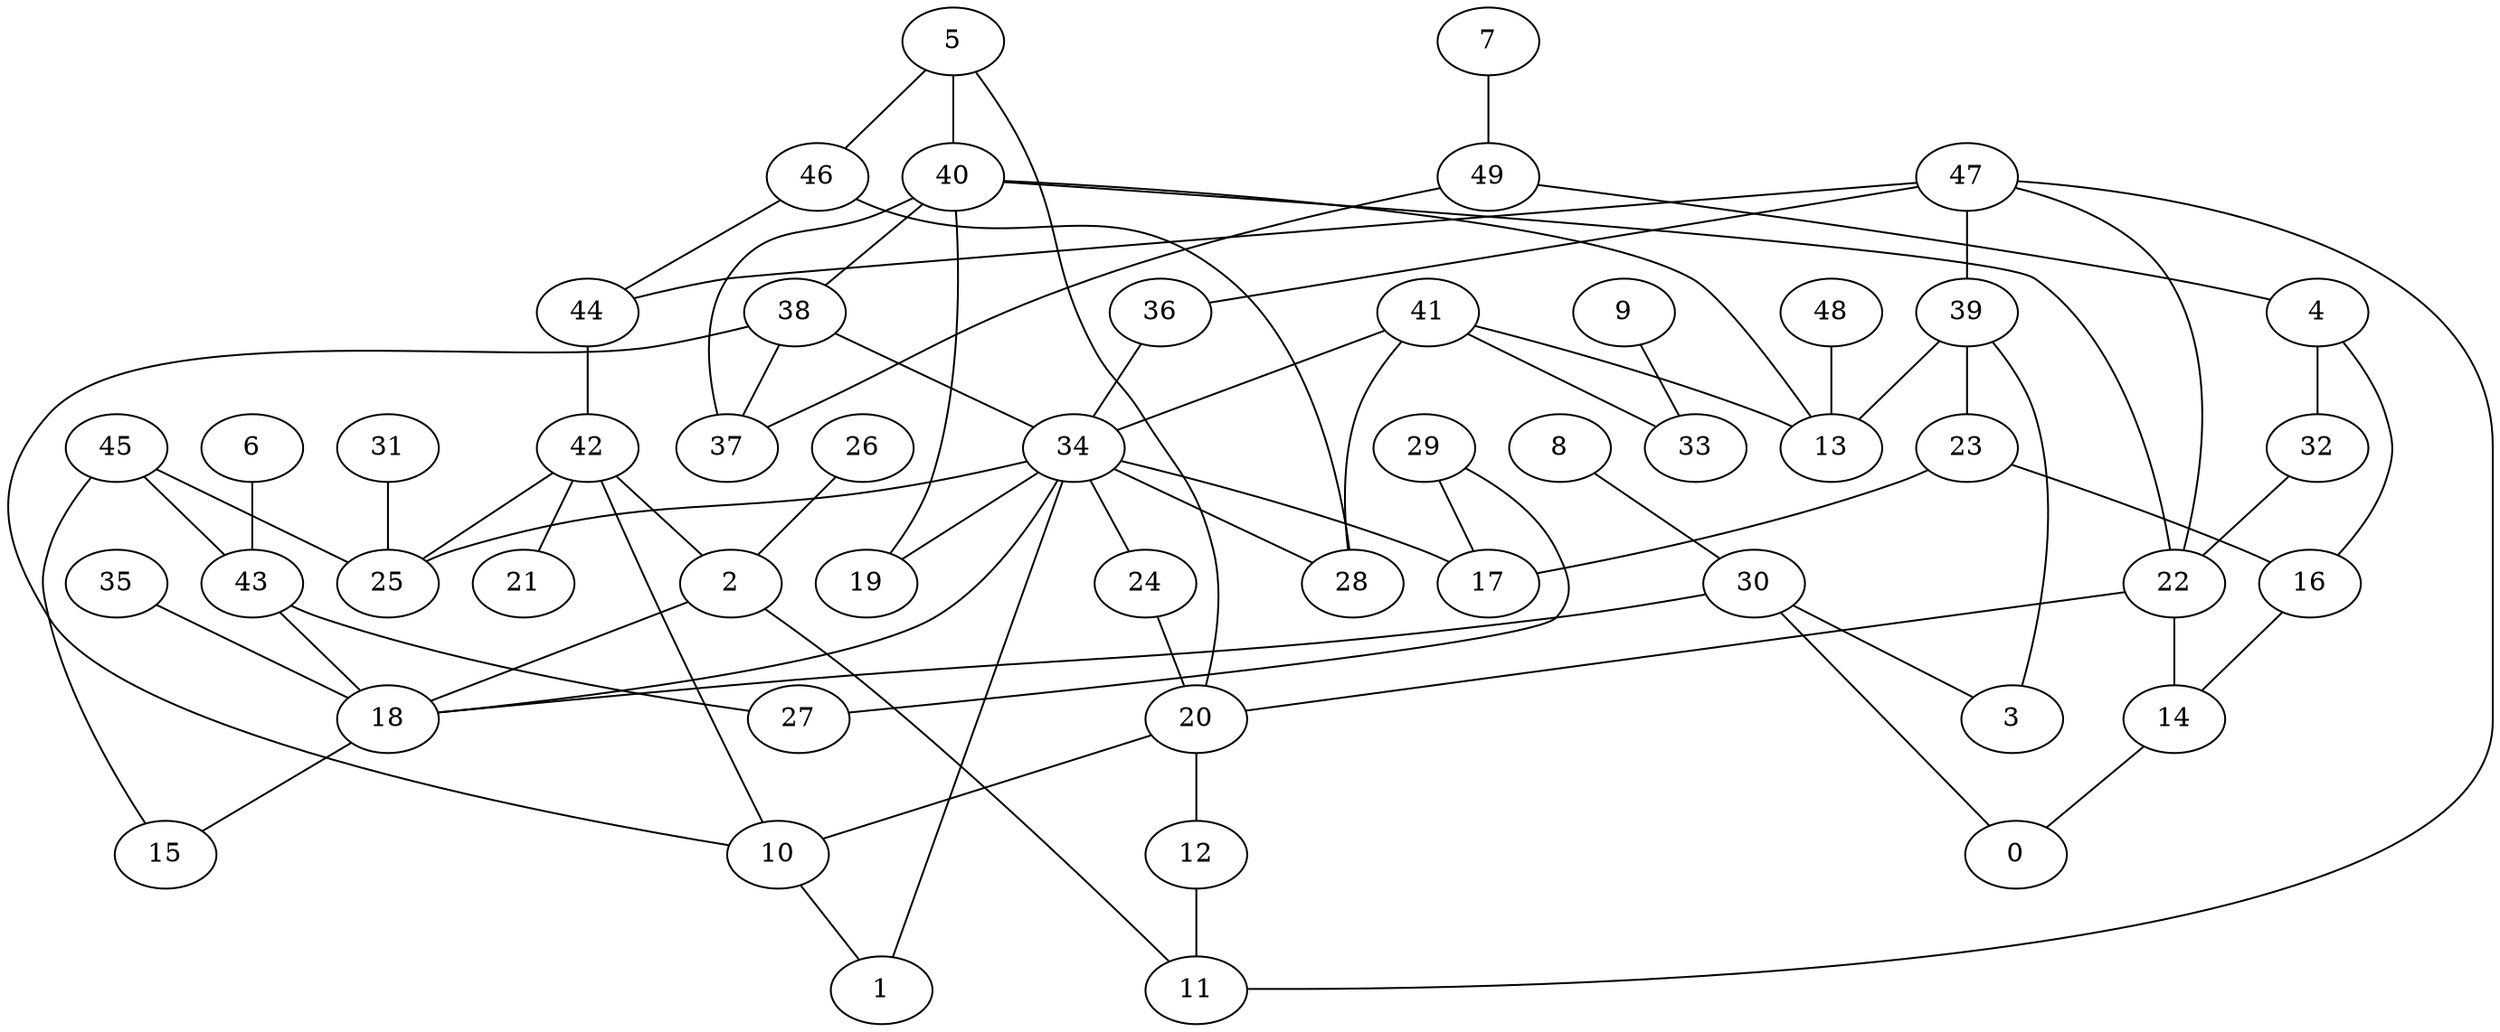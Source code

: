 digraph GG_graph {

subgraph G_graph {
edge [color = black]
"8" -> "30" [dir = none]
"46" -> "28" [dir = none]
"23" -> "16" [dir = none]
"5" -> "20" [dir = none]
"48" -> "13" [dir = none]
"26" -> "2" [dir = none]
"4" -> "32" [dir = none]
"20" -> "12" [dir = none]
"31" -> "25" [dir = none]
"42" -> "21" [dir = none]
"42" -> "2" [dir = none]
"49" -> "4" [dir = none]
"49" -> "37" [dir = none]
"9" -> "33" [dir = none]
"22" -> "14" [dir = none]
"2" -> "11" [dir = none]
"2" -> "18" [dir = none]
"39" -> "13" [dir = none]
"40" -> "22" [dir = none]
"40" -> "13" [dir = none]
"40" -> "38" [dir = none]
"29" -> "27" [dir = none]
"29" -> "17" [dir = none]
"41" -> "28" [dir = none]
"41" -> "33" [dir = none]
"41" -> "34" [dir = none]
"7" -> "49" [dir = none]
"35" -> "18" [dir = none]
"38" -> "10" [dir = none]
"38" -> "37" [dir = none]
"38" -> "34" [dir = none]
"34" -> "19" [dir = none]
"34" -> "24" [dir = none]
"34" -> "17" [dir = none]
"34" -> "1" [dir = none]
"34" -> "18" [dir = none]
"34" -> "25" [dir = none]
"16" -> "14" [dir = none]
"47" -> "36" [dir = none]
"47" -> "22" [dir = none]
"43" -> "18" [dir = none]
"6" -> "43" [dir = none]
"30" -> "0" [dir = none]
"30" -> "3" [dir = none]
"30" -> "18" [dir = none]
"45" -> "15" [dir = none]
"45" -> "25" [dir = none]
"44" -> "42" [dir = none]
"12" -> "11" [dir = none]
"10" -> "1" [dir = none]
"23" -> "17" [dir = none]
"39" -> "23" [dir = none]
"42" -> "10" [dir = none]
"39" -> "3" [dir = none]
"18" -> "15" [dir = none]
"20" -> "10" [dir = none]
"42" -> "25" [dir = none]
"4" -> "16" [dir = none]
"5" -> "40" [dir = none]
"14" -> "0" [dir = none]
"34" -> "28" [dir = none]
"47" -> "44" [dir = none]
"36" -> "34" [dir = none]
"46" -> "44" [dir = none]
"45" -> "43" [dir = none]
"47" -> "11" [dir = none]
"47" -> "39" [dir = none]
"41" -> "13" [dir = none]
"22" -> "20" [dir = none]
"24" -> "20" [dir = none]
"40" -> "19" [dir = none]
"40" -> "37" [dir = none]
"5" -> "46" [dir = none]
"32" -> "22" [dir = none]
"43" -> "27" [dir = none]
}

}
